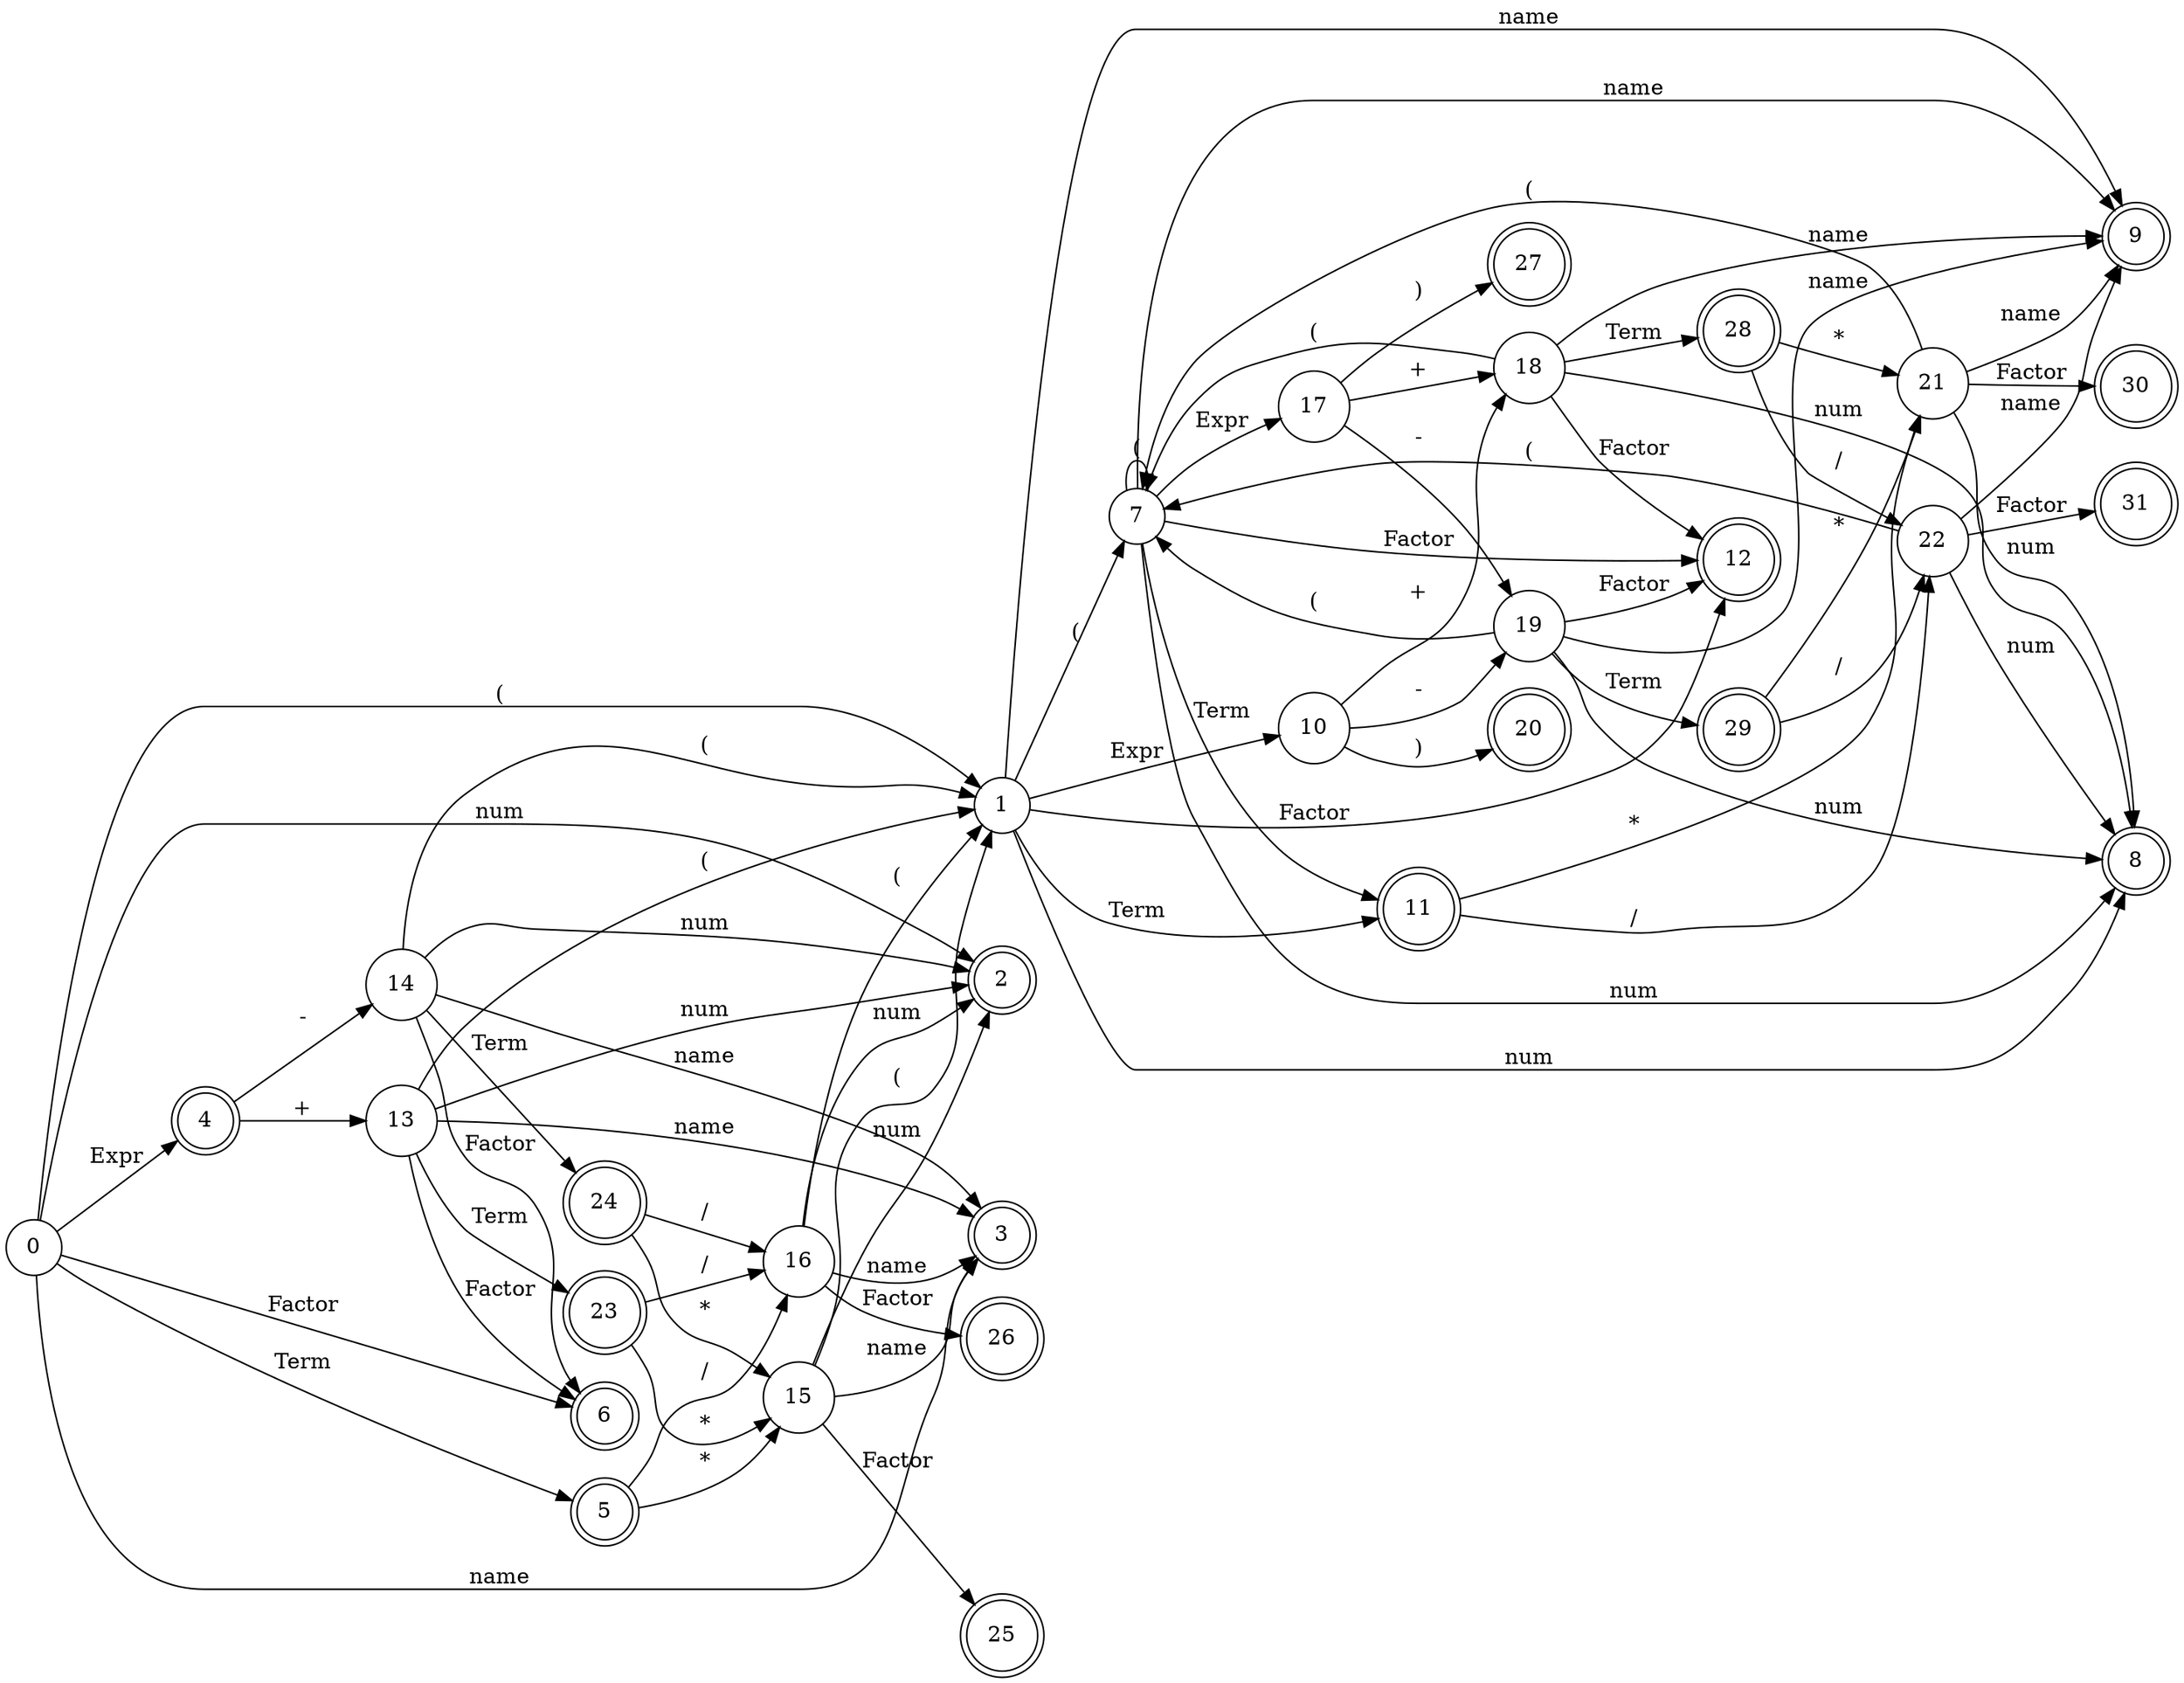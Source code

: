 digraph CC_DFA {
    rankdir=LR;
    0 [shape=circle];
    1 [shape=circle];
    2 [shape=doublecircle];
    3 [shape=doublecircle];
    4 [shape=doublecircle];
    5 [shape=doublecircle];
    6 [shape=doublecircle];
    7 [shape=circle];
    8 [shape=doublecircle];
    9 [shape=doublecircle];
    10 [shape=circle];
    11 [shape=doublecircle];
    12 [shape=doublecircle];
    13 [shape=circle];
    14 [shape=circle];
    15 [shape=circle];
    16 [shape=circle];
    17 [shape=circle];
    18 [shape=circle];
    19 [shape=circle];
    20 [shape=doublecircle];
    21 [shape=circle];
    22 [shape=circle];
    23 [shape=doublecircle];
    24 [shape=doublecircle];
    25 [shape=doublecircle];
    26 [shape=doublecircle];
    27 [shape=doublecircle];
    28 [shape=doublecircle];
    29 [shape=doublecircle];
    30 [shape=doublecircle];
    31 [shape=doublecircle];
    0 -> 1 [label="("];
    0 -> 2 [label="num"];
    0 -> 3 [label="name"];
    0 -> 4 [label="Expr"];
    0 -> 5 [label="Term"];
    0 -> 6 [label="Factor"];
    1 -> 7 [label="("];
    1 -> 8 [label="num"];
    1 -> 9 [label="name"];
    1 -> 10 [label="Expr"];
    1 -> 11 [label="Term"];
    1 -> 12 [label="Factor"];
    4 -> 13 [label="+"];
    4 -> 14 [label="-"];
    5 -> 15 [label="*"];
    5 -> 16 [label="/"];
    7 -> 7 [label="("];
    7 -> 8 [label="num"];
    7 -> 9 [label="name"];
    7 -> 11 [label="Term"];
    7 -> 12 [label="Factor"];
    7 -> 17 [label="Expr"];
    10 -> 18 [label="+"];
    10 -> 19 [label="-"];
    10 -> 20 [label=")"];
    11 -> 21 [label="*"];
    11 -> 22 [label="/"];
    13 -> 1 [label="("];
    13 -> 2 [label="num"];
    13 -> 3 [label="name"];
    13 -> 6 [label="Factor"];
    13 -> 23 [label="Term"];
    14 -> 1 [label="("];
    14 -> 2 [label="num"];
    14 -> 3 [label="name"];
    14 -> 6 [label="Factor"];
    14 -> 24 [label="Term"];
    15 -> 1 [label="("];
    15 -> 2 [label="num"];
    15 -> 3 [label="name"];
    15 -> 25 [label="Factor"];
    16 -> 1 [label="("];
    16 -> 2 [label="num"];
    16 -> 3 [label="name"];
    16 -> 26 [label="Factor"];
    17 -> 18 [label="+"];
    17 -> 19 [label="-"];
    17 -> 27 [label=")"];
    18 -> 7 [label="("];
    18 -> 8 [label="num"];
    18 -> 9 [label="name"];
    18 -> 12 [label="Factor"];
    18 -> 28 [label="Term"];
    19 -> 7 [label="("];
    19 -> 8 [label="num"];
    19 -> 9 [label="name"];
    19 -> 12 [label="Factor"];
    19 -> 29 [label="Term"];
    21 -> 7 [label="("];
    21 -> 8 [label="num"];
    21 -> 9 [label="name"];
    21 -> 30 [label="Factor"];
    22 -> 7 [label="("];
    22 -> 8 [label="num"];
    22 -> 9 [label="name"];
    22 -> 31 [label="Factor"];
    23 -> 15 [label="*"];
    23 -> 16 [label="/"];
    24 -> 15 [label="*"];
    24 -> 16 [label="/"];
    28 -> 21 [label="*"];
    28 -> 22 [label="/"];
    29 -> 21 [label="*"];
    29 -> 22 [label="/"];}